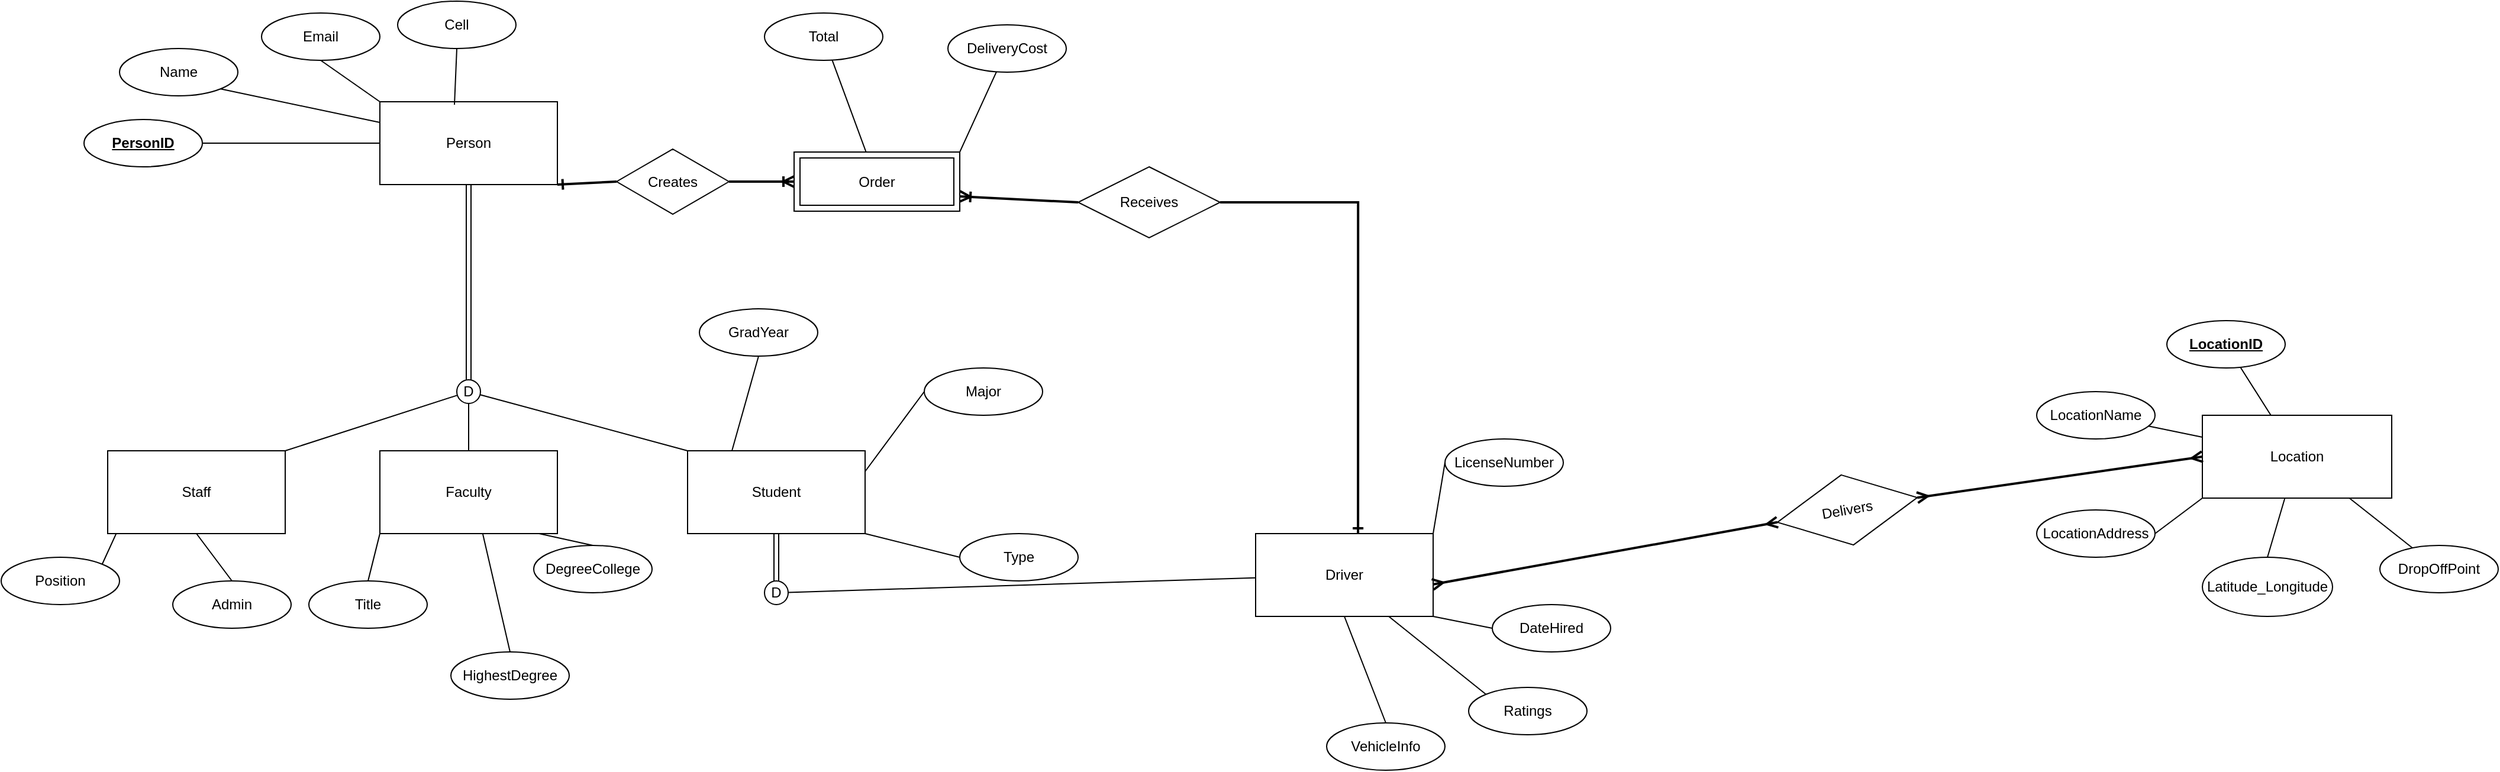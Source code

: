 <mxfile version="13.9.9" type="google"><diagram id="sNUxGOK00B0WrE9j0am4" name="Page-1"><mxGraphModel dx="1570" dy="1577" grid="1" gridSize="10" guides="1" tooltips="1" connect="1" arrows="1" fold="1" page="1" pageScale="1" pageWidth="850" pageHeight="1100" math="0" shadow="0"><root><mxCell id="0"/><mxCell id="1" parent="0"/><mxCell id="UqHjbzmfITdM3n2diHUA-46" style="edgeStyle=none;rounded=0;orthogonalLoop=1;jettySize=auto;html=1;exitX=0.5;exitY=1;exitDx=0;exitDy=0;endArrow=none;endFill=0;shape=link;" parent="1" source="UqHjbzmfITdM3n2diHUA-4" target="UqHjbzmfITdM3n2diHUA-47" edge="1"><mxGeometry relative="1" as="geometry"><mxPoint x="385" y="210" as="targetPoint"/></mxGeometry></mxCell><mxCell id="UqHjbzmfITdM3n2diHUA-4" value="Person" style="whiteSpace=wrap;html=1;align=center;" parent="1" vertex="1"><mxGeometry x="310" y="-35" width="150" height="70" as="geometry"/></mxCell><mxCell id="UqHjbzmfITdM3n2diHUA-16" style="edgeStyle=orthogonalEdgeStyle;rounded=0;orthogonalLoop=1;jettySize=auto;html=1;exitX=1;exitY=0.5;exitDx=0;exitDy=0;entryX=0;entryY=0.5;entryDx=0;entryDy=0;endArrow=none;endFill=0;" parent="1" source="UqHjbzmfITdM3n2diHUA-5" target="UqHjbzmfITdM3n2diHUA-4" edge="1"><mxGeometry relative="1" as="geometry"/></mxCell><mxCell id="UqHjbzmfITdM3n2diHUA-5" value="&lt;b&gt;PersonID&lt;/b&gt;" style="ellipse;whiteSpace=wrap;html=1;align=center;fontStyle=4;" parent="1" vertex="1"><mxGeometry x="60" y="-20" width="100" height="40" as="geometry"/></mxCell><mxCell id="UqHjbzmfITdM3n2diHUA-6" style="edgeStyle=orthogonalEdgeStyle;rounded=0;orthogonalLoop=1;jettySize=auto;html=1;exitX=0.5;exitY=1;exitDx=0;exitDy=0;" parent="1" source="UqHjbzmfITdM3n2diHUA-5" target="UqHjbzmfITdM3n2diHUA-5" edge="1"><mxGeometry relative="1" as="geometry"/></mxCell><mxCell id="UqHjbzmfITdM3n2diHUA-19" style="rounded=0;orthogonalLoop=1;jettySize=auto;html=1;exitX=0.5;exitY=1;exitDx=0;exitDy=0;entryX=0.42;entryY=0.036;entryDx=0;entryDy=0;entryPerimeter=0;endArrow=none;endFill=0;" parent="1" source="UqHjbzmfITdM3n2diHUA-7" target="UqHjbzmfITdM3n2diHUA-4" edge="1"><mxGeometry relative="1" as="geometry"/></mxCell><mxCell id="UqHjbzmfITdM3n2diHUA-7" value="Cell" style="ellipse;whiteSpace=wrap;html=1;align=center;" parent="1" vertex="1"><mxGeometry x="325" y="-120" width="100" height="40" as="geometry"/></mxCell><mxCell id="UqHjbzmfITdM3n2diHUA-21" style="edgeStyle=none;rounded=0;orthogonalLoop=1;jettySize=auto;html=1;exitX=1;exitY=0;exitDx=0;exitDy=0;entryX=0.063;entryY=0.929;entryDx=0;entryDy=0;entryPerimeter=0;endArrow=none;endFill=0;" parent="1" source="UqHjbzmfITdM3n2diHUA-8" target="UqHjbzmfITdM3n2diHUA-11" edge="1"><mxGeometry relative="1" as="geometry"/></mxCell><mxCell id="UqHjbzmfITdM3n2diHUA-8" value="Position" style="ellipse;whiteSpace=wrap;html=1;align=center;" parent="1" vertex="1"><mxGeometry x="-10" y="350" width="100" height="40" as="geometry"/></mxCell><mxCell id="UqHjbzmfITdM3n2diHUA-17" style="rounded=0;orthogonalLoop=1;jettySize=auto;html=1;exitX=1;exitY=1;exitDx=0;exitDy=0;endArrow=none;endFill=0;entryX=0;entryY=0.25;entryDx=0;entryDy=0;" parent="1" source="UqHjbzmfITdM3n2diHUA-9" edge="1" target="UqHjbzmfITdM3n2diHUA-4"><mxGeometry relative="1" as="geometry"><mxPoint x="310" y="-10" as="targetPoint"/></mxGeometry></mxCell><mxCell id="UqHjbzmfITdM3n2diHUA-9" value="Name" style="ellipse;whiteSpace=wrap;html=1;align=center;" parent="1" vertex="1"><mxGeometry x="90" y="-80" width="100" height="40" as="geometry"/></mxCell><mxCell id="UqHjbzmfITdM3n2diHUA-11" value="Staff" style="whiteSpace=wrap;html=1;align=center;" parent="1" vertex="1"><mxGeometry x="80" y="260" width="150" height="70" as="geometry"/></mxCell><mxCell id="UqHjbzmfITdM3n2diHUA-18" style="rounded=0;orthogonalLoop=1;jettySize=auto;html=1;exitX=0.5;exitY=1;exitDx=0;exitDy=0;entryX=0;entryY=0;entryDx=0;entryDy=0;endArrow=none;endFill=0;" parent="1" source="UqHjbzmfITdM3n2diHUA-12" target="UqHjbzmfITdM3n2diHUA-4" edge="1"><mxGeometry relative="1" as="geometry"/></mxCell><mxCell id="UqHjbzmfITdM3n2diHUA-12" value="Email" style="ellipse;whiteSpace=wrap;html=1;align=center;" parent="1" vertex="1"><mxGeometry x="210" y="-110" width="100" height="40" as="geometry"/></mxCell><mxCell id="UqHjbzmfITdM3n2diHUA-22" style="edgeStyle=none;rounded=0;orthogonalLoop=1;jettySize=auto;html=1;exitX=0.5;exitY=0;exitDx=0;exitDy=0;entryX=0.5;entryY=1;entryDx=0;entryDy=0;endArrow=none;endFill=0;" parent="1" source="UqHjbzmfITdM3n2diHUA-13" target="UqHjbzmfITdM3n2diHUA-11" edge="1"><mxGeometry relative="1" as="geometry"/></mxCell><mxCell id="UqHjbzmfITdM3n2diHUA-13" value="Admin" style="ellipse;whiteSpace=wrap;html=1;align=center;" parent="1" vertex="1"><mxGeometry x="135" y="370" width="100" height="40" as="geometry"/></mxCell><mxCell id="UqHjbzmfITdM3n2diHUA-14" value="Faculty" style="whiteSpace=wrap;html=1;align=center;" parent="1" vertex="1"><mxGeometry x="310" y="260" width="150" height="70" as="geometry"/></mxCell><mxCell id="UqHjbzmfITdM3n2diHUA-51" value="" style="edgeStyle=none;rounded=0;orthogonalLoop=1;jettySize=auto;html=1;endArrow=none;endFill=0;shape=link;" parent="1" source="UqHjbzmfITdM3n2diHUA-15" target="UqHjbzmfITdM3n2diHUA-52" edge="1"><mxGeometry relative="1" as="geometry"><mxPoint x="645" y="380" as="targetPoint"/></mxGeometry></mxCell><mxCell id="UqHjbzmfITdM3n2diHUA-15" value="Student" style="whiteSpace=wrap;html=1;align=center;" parent="1" vertex="1"><mxGeometry x="570" y="260" width="150" height="70" as="geometry"/></mxCell><mxCell id="UqHjbzmfITdM3n2diHUA-20" style="edgeStyle=orthogonalEdgeStyle;rounded=0;orthogonalLoop=1;jettySize=auto;html=1;exitX=0.5;exitY=1;exitDx=0;exitDy=0;endArrow=none;endFill=0;" parent="1" source="UqHjbzmfITdM3n2diHUA-7" target="UqHjbzmfITdM3n2diHUA-7" edge="1"><mxGeometry relative="1" as="geometry"/></mxCell><mxCell id="UqHjbzmfITdM3n2diHUA-29" style="edgeStyle=none;rounded=0;orthogonalLoop=1;jettySize=auto;html=1;exitX=0.5;exitY=0;exitDx=0;exitDy=0;entryX=0.897;entryY=1;entryDx=0;entryDy=0;entryPerimeter=0;endArrow=none;endFill=0;" parent="1" source="UqHjbzmfITdM3n2diHUA-23" target="UqHjbzmfITdM3n2diHUA-14" edge="1"><mxGeometry relative="1" as="geometry"/></mxCell><mxCell id="UqHjbzmfITdM3n2diHUA-23" value="DegreeCollege" style="ellipse;whiteSpace=wrap;html=1;align=center;" parent="1" vertex="1"><mxGeometry x="440" y="340" width="100" height="40" as="geometry"/></mxCell><mxCell id="UqHjbzmfITdM3n2diHUA-27" style="edgeStyle=none;rounded=0;orthogonalLoop=1;jettySize=auto;html=1;exitX=0.5;exitY=0;exitDx=0;exitDy=0;endArrow=none;endFill=0;entryX=0;entryY=1;entryDx=0;entryDy=0;" parent="1" source="UqHjbzmfITdM3n2diHUA-24" target="UqHjbzmfITdM3n2diHUA-14" edge="1"><mxGeometry relative="1" as="geometry"><mxPoint x="334" y="340" as="targetPoint"/></mxGeometry></mxCell><mxCell id="UqHjbzmfITdM3n2diHUA-24" value="Title" style="ellipse;whiteSpace=wrap;html=1;align=center;" parent="1" vertex="1"><mxGeometry x="250" y="370" width="100" height="40" as="geometry"/></mxCell><mxCell id="UqHjbzmfITdM3n2diHUA-28" style="edgeStyle=none;rounded=0;orthogonalLoop=1;jettySize=auto;html=1;exitX=0.5;exitY=0;exitDx=0;exitDy=0;entryX=0.58;entryY=1.007;entryDx=0;entryDy=0;entryPerimeter=0;endArrow=none;endFill=0;" parent="1" source="UqHjbzmfITdM3n2diHUA-25" target="UqHjbzmfITdM3n2diHUA-14" edge="1"><mxGeometry relative="1" as="geometry"/></mxCell><mxCell id="UqHjbzmfITdM3n2diHUA-25" value="HighestDegree" style="ellipse;whiteSpace=wrap;html=1;align=center;" parent="1" vertex="1"><mxGeometry x="370" y="430" width="100" height="40" as="geometry"/></mxCell><mxCell id="UqHjbzmfITdM3n2diHUA-33" style="edgeStyle=none;rounded=0;orthogonalLoop=1;jettySize=auto;html=1;exitX=0.5;exitY=1;exitDx=0;exitDy=0;entryX=0.25;entryY=0;entryDx=0;entryDy=0;endArrow=none;endFill=0;" parent="1" source="UqHjbzmfITdM3n2diHUA-30" target="UqHjbzmfITdM3n2diHUA-15" edge="1"><mxGeometry relative="1" as="geometry"/></mxCell><mxCell id="UqHjbzmfITdM3n2diHUA-30" value="GradYear" style="ellipse;whiteSpace=wrap;html=1;align=center;" parent="1" vertex="1"><mxGeometry x="580" y="140" width="100" height="40" as="geometry"/></mxCell><mxCell id="UqHjbzmfITdM3n2diHUA-34" style="edgeStyle=none;rounded=0;orthogonalLoop=1;jettySize=auto;html=1;exitX=0;exitY=0.5;exitDx=0;exitDy=0;entryX=1;entryY=0.25;entryDx=0;entryDy=0;endArrow=none;endFill=0;" parent="1" source="UqHjbzmfITdM3n2diHUA-31" target="UqHjbzmfITdM3n2diHUA-15" edge="1"><mxGeometry relative="1" as="geometry"/></mxCell><mxCell id="UqHjbzmfITdM3n2diHUA-31" value="Major" style="ellipse;whiteSpace=wrap;html=1;align=center;" parent="1" vertex="1"><mxGeometry x="770" y="190" width="100" height="40" as="geometry"/></mxCell><mxCell id="UqHjbzmfITdM3n2diHUA-35" style="edgeStyle=none;rounded=0;orthogonalLoop=1;jettySize=auto;html=1;exitX=0;exitY=0.5;exitDx=0;exitDy=0;entryX=1;entryY=1;entryDx=0;entryDy=0;endArrow=none;endFill=0;" parent="1" source="UqHjbzmfITdM3n2diHUA-32" target="UqHjbzmfITdM3n2diHUA-15" edge="1"><mxGeometry relative="1" as="geometry"/></mxCell><mxCell id="UqHjbzmfITdM3n2diHUA-32" value="Type" style="ellipse;whiteSpace=wrap;html=1;align=center;" parent="1" vertex="1"><mxGeometry x="800" y="330" width="100" height="40" as="geometry"/></mxCell><mxCell id="UqHjbzmfITdM3n2diHUA-36" value="Driver" style="whiteSpace=wrap;html=1;align=center;" parent="1" vertex="1"><mxGeometry x="1050" y="330" width="150" height="70" as="geometry"/></mxCell><mxCell id="UqHjbzmfITdM3n2diHUA-45" style="edgeStyle=none;rounded=0;orthogonalLoop=1;jettySize=auto;html=1;exitX=0.5;exitY=0;exitDx=0;exitDy=0;entryX=0.5;entryY=1;entryDx=0;entryDy=0;endArrow=none;endFill=0;" parent="1" source="UqHjbzmfITdM3n2diHUA-38" target="UqHjbzmfITdM3n2diHUA-36" edge="1"><mxGeometry relative="1" as="geometry"/></mxCell><mxCell id="UqHjbzmfITdM3n2diHUA-38" value="VehicleInfo" style="ellipse;whiteSpace=wrap;html=1;align=center;" parent="1" vertex="1"><mxGeometry x="1110" y="490" width="100" height="40" as="geometry"/></mxCell><mxCell id="UqHjbzmfITdM3n2diHUA-44" style="edgeStyle=none;rounded=0;orthogonalLoop=1;jettySize=auto;html=1;exitX=0;exitY=0;exitDx=0;exitDy=0;entryX=0.75;entryY=1;entryDx=0;entryDy=0;endArrow=none;endFill=0;" parent="1" source="UqHjbzmfITdM3n2diHUA-39" target="UqHjbzmfITdM3n2diHUA-36" edge="1"><mxGeometry relative="1" as="geometry"/></mxCell><mxCell id="UqHjbzmfITdM3n2diHUA-39" value="Ratings" style="ellipse;whiteSpace=wrap;html=1;align=center;" parent="1" vertex="1"><mxGeometry x="1230" y="460" width="100" height="40" as="geometry"/></mxCell><mxCell id="UqHjbzmfITdM3n2diHUA-43" style="edgeStyle=none;rounded=0;orthogonalLoop=1;jettySize=auto;html=1;exitX=0;exitY=0.5;exitDx=0;exitDy=0;entryX=1;entryY=1;entryDx=0;entryDy=0;endArrow=none;endFill=0;" parent="1" source="UqHjbzmfITdM3n2diHUA-40" target="UqHjbzmfITdM3n2diHUA-36" edge="1"><mxGeometry relative="1" as="geometry"/></mxCell><mxCell id="UqHjbzmfITdM3n2diHUA-40" value="DateHired" style="ellipse;whiteSpace=wrap;html=1;align=center;" parent="1" vertex="1"><mxGeometry x="1250" y="390" width="100" height="40" as="geometry"/></mxCell><mxCell id="UqHjbzmfITdM3n2diHUA-42" style="edgeStyle=none;rounded=0;orthogonalLoop=1;jettySize=auto;html=1;exitX=0;exitY=0.5;exitDx=0;exitDy=0;endArrow=none;endFill=0;entryX=1;entryY=0;entryDx=0;entryDy=0;" parent="1" source="UqHjbzmfITdM3n2diHUA-41" target="UqHjbzmfITdM3n2diHUA-36" edge="1"><mxGeometry relative="1" as="geometry"><mxPoint x="1200" y="330" as="targetPoint"/></mxGeometry></mxCell><mxCell id="UqHjbzmfITdM3n2diHUA-41" value="LicenseNumber" style="ellipse;whiteSpace=wrap;html=1;align=center;" parent="1" vertex="1"><mxGeometry x="1210" y="250" width="100" height="40" as="geometry"/></mxCell><mxCell id="UqHjbzmfITdM3n2diHUA-48" style="edgeStyle=none;rounded=0;orthogonalLoop=1;jettySize=auto;html=1;entryX=1;entryY=0;entryDx=0;entryDy=0;endArrow=none;endFill=0;" parent="1" source="UqHjbzmfITdM3n2diHUA-47" target="UqHjbzmfITdM3n2diHUA-11" edge="1"><mxGeometry relative="1" as="geometry"/></mxCell><mxCell id="UqHjbzmfITdM3n2diHUA-49" value="" style="edgeStyle=none;rounded=0;orthogonalLoop=1;jettySize=auto;html=1;endArrow=none;endFill=0;" parent="1" source="UqHjbzmfITdM3n2diHUA-47" target="UqHjbzmfITdM3n2diHUA-14" edge="1"><mxGeometry relative="1" as="geometry"/></mxCell><mxCell id="UqHjbzmfITdM3n2diHUA-50" style="edgeStyle=none;rounded=0;orthogonalLoop=1;jettySize=auto;html=1;entryX=0;entryY=0;entryDx=0;entryDy=0;endArrow=none;endFill=0;" parent="1" source="UqHjbzmfITdM3n2diHUA-47" target="UqHjbzmfITdM3n2diHUA-15" edge="1"><mxGeometry relative="1" as="geometry"/></mxCell><mxCell id="UqHjbzmfITdM3n2diHUA-47" value="D" style="ellipse;whiteSpace=wrap;html=1;aspect=fixed;" parent="1" vertex="1"><mxGeometry x="375" y="200" width="20" height="20" as="geometry"/></mxCell><mxCell id="UqHjbzmfITdM3n2diHUA-53" value="" style="edgeStyle=none;rounded=0;orthogonalLoop=1;jettySize=auto;html=1;endArrow=none;endFill=0;" parent="1" source="UqHjbzmfITdM3n2diHUA-52" target="UqHjbzmfITdM3n2diHUA-36" edge="1"><mxGeometry relative="1" as="geometry"/></mxCell><mxCell id="UqHjbzmfITdM3n2diHUA-52" value="D" style="ellipse;whiteSpace=wrap;html=1;aspect=fixed;" parent="1" vertex="1"><mxGeometry x="635" y="370" width="20" height="20" as="geometry"/></mxCell><mxCell id="UqHjbzmfITdM3n2diHUA-54" value="Location" style="whiteSpace=wrap;html=1;align=center;" parent="1" vertex="1"><mxGeometry x="1850" y="230" width="160" height="70" as="geometry"/></mxCell><mxCell id="UqHjbzmfITdM3n2diHUA-63" value="" style="edgeStyle=none;rounded=0;orthogonalLoop=1;jettySize=auto;html=1;endArrow=none;endFill=0;" parent="1" source="UqHjbzmfITdM3n2diHUA-55" target="UqHjbzmfITdM3n2diHUA-54" edge="1"><mxGeometry relative="1" as="geometry"/></mxCell><mxCell id="UqHjbzmfITdM3n2diHUA-55" value="LocationName" style="ellipse;whiteSpace=wrap;html=1;align=center;" parent="1" vertex="1"><mxGeometry x="1710" y="210" width="100" height="40" as="geometry"/></mxCell><mxCell id="UqHjbzmfITdM3n2diHUA-67" value="" style="edgeStyle=none;rounded=0;orthogonalLoop=1;jettySize=auto;html=1;endArrow=none;endFill=0;" parent="1" source="UqHjbzmfITdM3n2diHUA-56" target="UqHjbzmfITdM3n2diHUA-54" edge="1"><mxGeometry relative="1" as="geometry"/></mxCell><mxCell id="UqHjbzmfITdM3n2diHUA-56" value="DropOffPoint" style="ellipse;whiteSpace=wrap;html=1;align=center;" parent="1" vertex="1"><mxGeometry x="2000" y="340" width="100" height="40" as="geometry"/></mxCell><mxCell id="UqHjbzmfITdM3n2diHUA-65" style="edgeStyle=none;rounded=0;orthogonalLoop=1;jettySize=auto;html=1;exitX=1;exitY=0.5;exitDx=0;exitDy=0;entryX=0;entryY=1;entryDx=0;entryDy=0;endArrow=none;endFill=0;" parent="1" source="UqHjbzmfITdM3n2diHUA-58" target="UqHjbzmfITdM3n2diHUA-54" edge="1"><mxGeometry relative="1" as="geometry"/></mxCell><mxCell id="UqHjbzmfITdM3n2diHUA-58" value="LocationAddress" style="ellipse;whiteSpace=wrap;html=1;align=center;" parent="1" vertex="1"><mxGeometry x="1710" y="310" width="100" height="40" as="geometry"/></mxCell><mxCell id="UqHjbzmfITdM3n2diHUA-66" value="" style="edgeStyle=none;rounded=0;orthogonalLoop=1;jettySize=auto;html=1;endArrow=none;endFill=0;exitX=0.5;exitY=0;exitDx=0;exitDy=0;" parent="1" source="UqHjbzmfITdM3n2diHUA-59" target="UqHjbzmfITdM3n2diHUA-54" edge="1"><mxGeometry relative="1" as="geometry"><mxPoint x="1901.545" y="350.049" as="sourcePoint"/></mxGeometry></mxCell><mxCell id="UqHjbzmfITdM3n2diHUA-59" value="Latitude_Longitude" style="ellipse;whiteSpace=wrap;html=1;align=center;" parent="1" vertex="1"><mxGeometry x="1850" y="350" width="110" height="50" as="geometry"/></mxCell><mxCell id="UqHjbzmfITdM3n2diHUA-62" value="" style="edgeStyle=none;rounded=0;orthogonalLoop=1;jettySize=auto;html=1;endArrow=none;endFill=0;" parent="1" source="UqHjbzmfITdM3n2diHUA-61" target="UqHjbzmfITdM3n2diHUA-54" edge="1"><mxGeometry relative="1" as="geometry"/></mxCell><mxCell id="UqHjbzmfITdM3n2diHUA-61" value="&lt;b&gt;LocationID&lt;/b&gt;" style="ellipse;whiteSpace=wrap;html=1;align=center;fontStyle=4;" parent="1" vertex="1"><mxGeometry x="1820" y="150" width="100" height="40" as="geometry"/></mxCell><mxCell id="nJz1SNXFI5APWZcl3-s--3" style="edgeStyle=orthogonalEdgeStyle;rounded=0;orthogonalLoop=1;jettySize=auto;html=1;startArrow=none;startFill=0;endArrow=ERone;endFill=0;strokeWidth=2;exitX=1;exitY=0.5;exitDx=0;exitDy=0;entryX=0.577;entryY=0;entryDx=0;entryDy=0;entryPerimeter=0;" edge="1" parent="1" source="nJz1SNXFI5APWZcl3-s--12" target="UqHjbzmfITdM3n2diHUA-36"><mxGeometry relative="1" as="geometry"><mxPoint x="1000" y="130" as="sourcePoint"/><mxPoint x="1010" y="60" as="targetPoint"/><Array as="points"><mxPoint x="1137" y="50"/></Array></mxGeometry></mxCell><mxCell id="UqHjbzmfITdM3n2diHUA-68" value="Order" style="shape=ext;margin=3;double=1;whiteSpace=wrap;html=1;align=center;" parent="1" vertex="1"><mxGeometry x="660" y="7.5" width="140" height="50" as="geometry"/></mxCell><mxCell id="UqHjbzmfITdM3n2diHUA-72" value="" style="fontSize=12;html=1;endArrow=ERone;entryX=1;entryY=1;entryDx=0;entryDy=0;exitX=0;exitY=0.5;exitDx=0;exitDy=0;endFill=0;startArrow=none;startFill=0;strokeWidth=2;" parent="1" edge="1" target="UqHjbzmfITdM3n2diHUA-4" source="nJz1SNXFI5APWZcl3-s--10"><mxGeometry width="100" height="100" relative="1" as="geometry"><mxPoint x="40" y="150" as="sourcePoint"/><mxPoint x="140" y="30" as="targetPoint"/></mxGeometry></mxCell><mxCell id="nJz1SNXFI5APWZcl3-s--10" value="Creates" style="shape=rhombus;perimeter=rhombusPerimeter;whiteSpace=wrap;html=1;align=center;" vertex="1" parent="1"><mxGeometry x="510" y="5" width="95" height="55" as="geometry"/></mxCell><mxCell id="nJz1SNXFI5APWZcl3-s--11" value="" style="fontSize=12;html=1;endArrow=none;exitX=0;exitY=0.5;exitDx=0;exitDy=0;endFill=0;startArrow=ERoneToMany;startFill=0;strokeWidth=2;entryX=1;entryY=0.5;entryDx=0;entryDy=0;" edge="1" parent="1" source="UqHjbzmfITdM3n2diHUA-68" target="nJz1SNXFI5APWZcl3-s--10"><mxGeometry width="100" height="100" relative="1" as="geometry"><mxPoint x="620" y="35" as="sourcePoint"/><mxPoint x="590" y="35" as="targetPoint"/></mxGeometry></mxCell><mxCell id="nJz1SNXFI5APWZcl3-s--12" value="Receives" style="shape=rhombus;perimeter=rhombusPerimeter;whiteSpace=wrap;html=1;align=center;" vertex="1" parent="1"><mxGeometry x="900" y="20" width="120" height="60" as="geometry"/></mxCell><mxCell id="nJz1SNXFI5APWZcl3-s--13" style="rounded=0;orthogonalLoop=1;jettySize=auto;html=1;startArrow=ERoneToMany;startFill=0;endArrow=none;endFill=0;strokeWidth=2;exitX=1;exitY=0.75;exitDx=0;exitDy=0;entryX=0;entryY=0.5;entryDx=0;entryDy=0;" edge="1" parent="1" source="UqHjbzmfITdM3n2diHUA-68" target="nJz1SNXFI5APWZcl3-s--12"><mxGeometry relative="1" as="geometry"><mxPoint x="795" y="57.5" as="sourcePoint"/><mxPoint x="1110" y="15" as="targetPoint"/></mxGeometry></mxCell><mxCell id="nJz1SNXFI5APWZcl3-s--14" value="" style="endArrow=ERmany;html=1;rounded=0;strokeWidth=2;exitX=1;exitY=0.5;exitDx=0;exitDy=0;entryX=0;entryY=0.5;entryDx=0;entryDy=0;startArrow=ERmany;startFill=0;endFill=0;" edge="1" parent="1" source="nJz1SNXFI5APWZcl3-s--15" target="UqHjbzmfITdM3n2diHUA-54"><mxGeometry relative="1" as="geometry"><mxPoint x="1380" y="220" as="sourcePoint"/><mxPoint x="1540" y="220" as="targetPoint"/></mxGeometry></mxCell><mxCell id="nJz1SNXFI5APWZcl3-s--15" value="Delivers" style="shape=rhombus;perimeter=rhombusPerimeter;whiteSpace=wrap;html=1;align=center;rotation=-10;" vertex="1" parent="1"><mxGeometry x="1490" y="280" width="120" height="60" as="geometry"/></mxCell><mxCell id="nJz1SNXFI5APWZcl3-s--16" value="" style="endArrow=ERmany;html=1;rounded=0;strokeWidth=2;exitX=0.997;exitY=0.614;exitDx=0;exitDy=0;exitPerimeter=0;entryX=0;entryY=0.5;entryDx=0;entryDy=0;endFill=0;startArrow=ERmany;startFill=0;" edge="1" parent="1" source="UqHjbzmfITdM3n2diHUA-36" target="nJz1SNXFI5APWZcl3-s--15"><mxGeometry relative="1" as="geometry"><mxPoint x="1199.55" y="372.98" as="sourcePoint"/><mxPoint x="1850" y="265" as="targetPoint"/></mxGeometry></mxCell><mxCell id="nJz1SNXFI5APWZcl3-s--19" value="" style="edgeStyle=none;rounded=0;orthogonalLoop=1;jettySize=auto;html=1;startArrow=none;startFill=0;endArrow=none;endFill=0;strokeWidth=1;" edge="1" parent="1" source="nJz1SNXFI5APWZcl3-s--17" target="UqHjbzmfITdM3n2diHUA-68"><mxGeometry relative="1" as="geometry"/></mxCell><mxCell id="nJz1SNXFI5APWZcl3-s--17" value="Total" style="ellipse;whiteSpace=wrap;html=1;align=center;" vertex="1" parent="1"><mxGeometry x="635" y="-110" width="100" height="40" as="geometry"/></mxCell><mxCell id="nJz1SNXFI5APWZcl3-s--20" style="edgeStyle=none;rounded=0;orthogonalLoop=1;jettySize=auto;html=1;entryX=1;entryY=0;entryDx=0;entryDy=0;startArrow=none;startFill=0;endArrow=none;endFill=0;strokeWidth=1;" edge="1" parent="1" source="nJz1SNXFI5APWZcl3-s--18" target="UqHjbzmfITdM3n2diHUA-68"><mxGeometry relative="1" as="geometry"/></mxCell><mxCell id="nJz1SNXFI5APWZcl3-s--18" value="DeliveryCost" style="ellipse;whiteSpace=wrap;html=1;align=center;" vertex="1" parent="1"><mxGeometry x="790" y="-100" width="100" height="40" as="geometry"/></mxCell></root></mxGraphModel></diagram></mxfile>